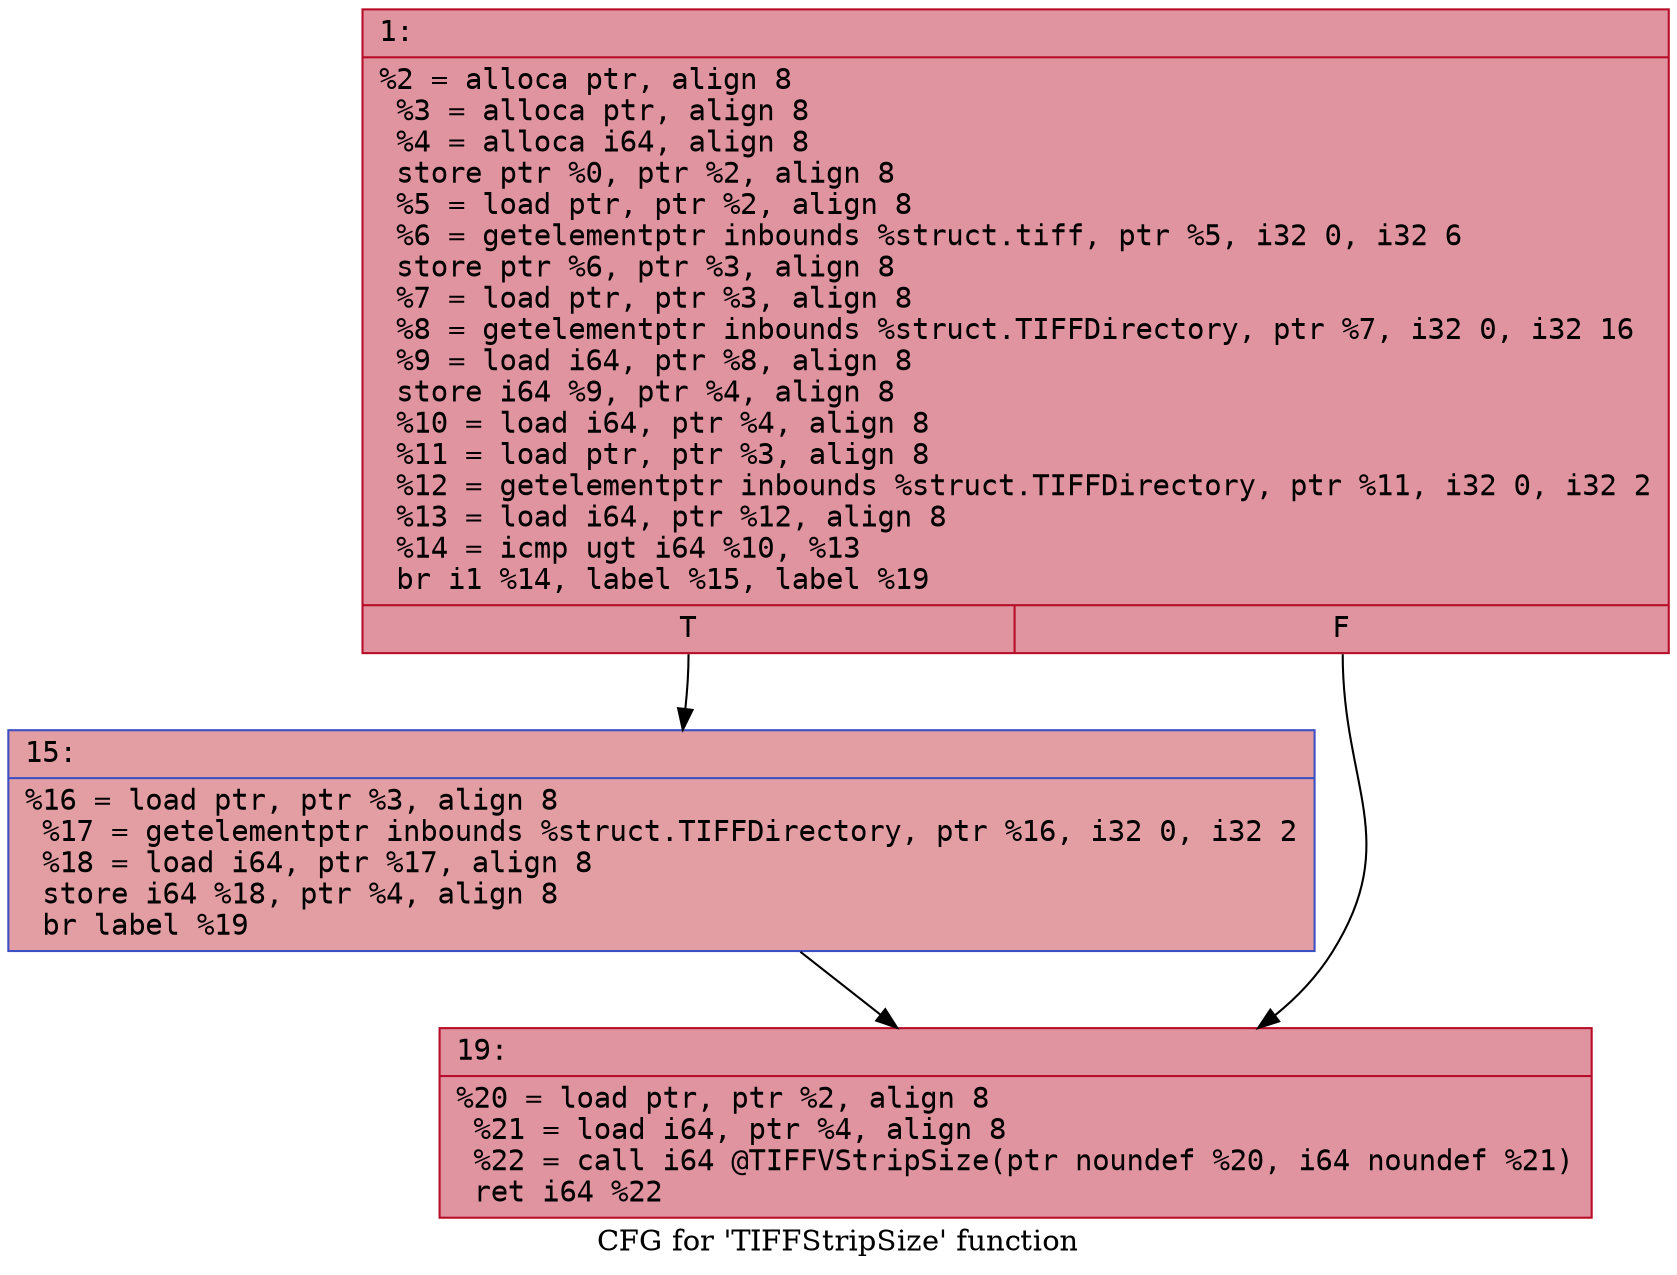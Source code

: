 digraph "CFG for 'TIFFStripSize' function" {
	label="CFG for 'TIFFStripSize' function";

	Node0x600001e1a760 [shape=record,color="#b70d28ff", style=filled, fillcolor="#b70d2870" fontname="Courier",label="{1:\l|  %2 = alloca ptr, align 8\l  %3 = alloca ptr, align 8\l  %4 = alloca i64, align 8\l  store ptr %0, ptr %2, align 8\l  %5 = load ptr, ptr %2, align 8\l  %6 = getelementptr inbounds %struct.tiff, ptr %5, i32 0, i32 6\l  store ptr %6, ptr %3, align 8\l  %7 = load ptr, ptr %3, align 8\l  %8 = getelementptr inbounds %struct.TIFFDirectory, ptr %7, i32 0, i32 16\l  %9 = load i64, ptr %8, align 8\l  store i64 %9, ptr %4, align 8\l  %10 = load i64, ptr %4, align 8\l  %11 = load ptr, ptr %3, align 8\l  %12 = getelementptr inbounds %struct.TIFFDirectory, ptr %11, i32 0, i32 2\l  %13 = load i64, ptr %12, align 8\l  %14 = icmp ugt i64 %10, %13\l  br i1 %14, label %15, label %19\l|{<s0>T|<s1>F}}"];
	Node0x600001e1a760:s0 -> Node0x600001e1a7b0[tooltip="1 -> 15\nProbability 50.00%" ];
	Node0x600001e1a760:s1 -> Node0x600001e1a800[tooltip="1 -> 19\nProbability 50.00%" ];
	Node0x600001e1a7b0 [shape=record,color="#3d50c3ff", style=filled, fillcolor="#be242e70" fontname="Courier",label="{15:\l|  %16 = load ptr, ptr %3, align 8\l  %17 = getelementptr inbounds %struct.TIFFDirectory, ptr %16, i32 0, i32 2\l  %18 = load i64, ptr %17, align 8\l  store i64 %18, ptr %4, align 8\l  br label %19\l}"];
	Node0x600001e1a7b0 -> Node0x600001e1a800[tooltip="15 -> 19\nProbability 100.00%" ];
	Node0x600001e1a800 [shape=record,color="#b70d28ff", style=filled, fillcolor="#b70d2870" fontname="Courier",label="{19:\l|  %20 = load ptr, ptr %2, align 8\l  %21 = load i64, ptr %4, align 8\l  %22 = call i64 @TIFFVStripSize(ptr noundef %20, i64 noundef %21)\l  ret i64 %22\l}"];
}
